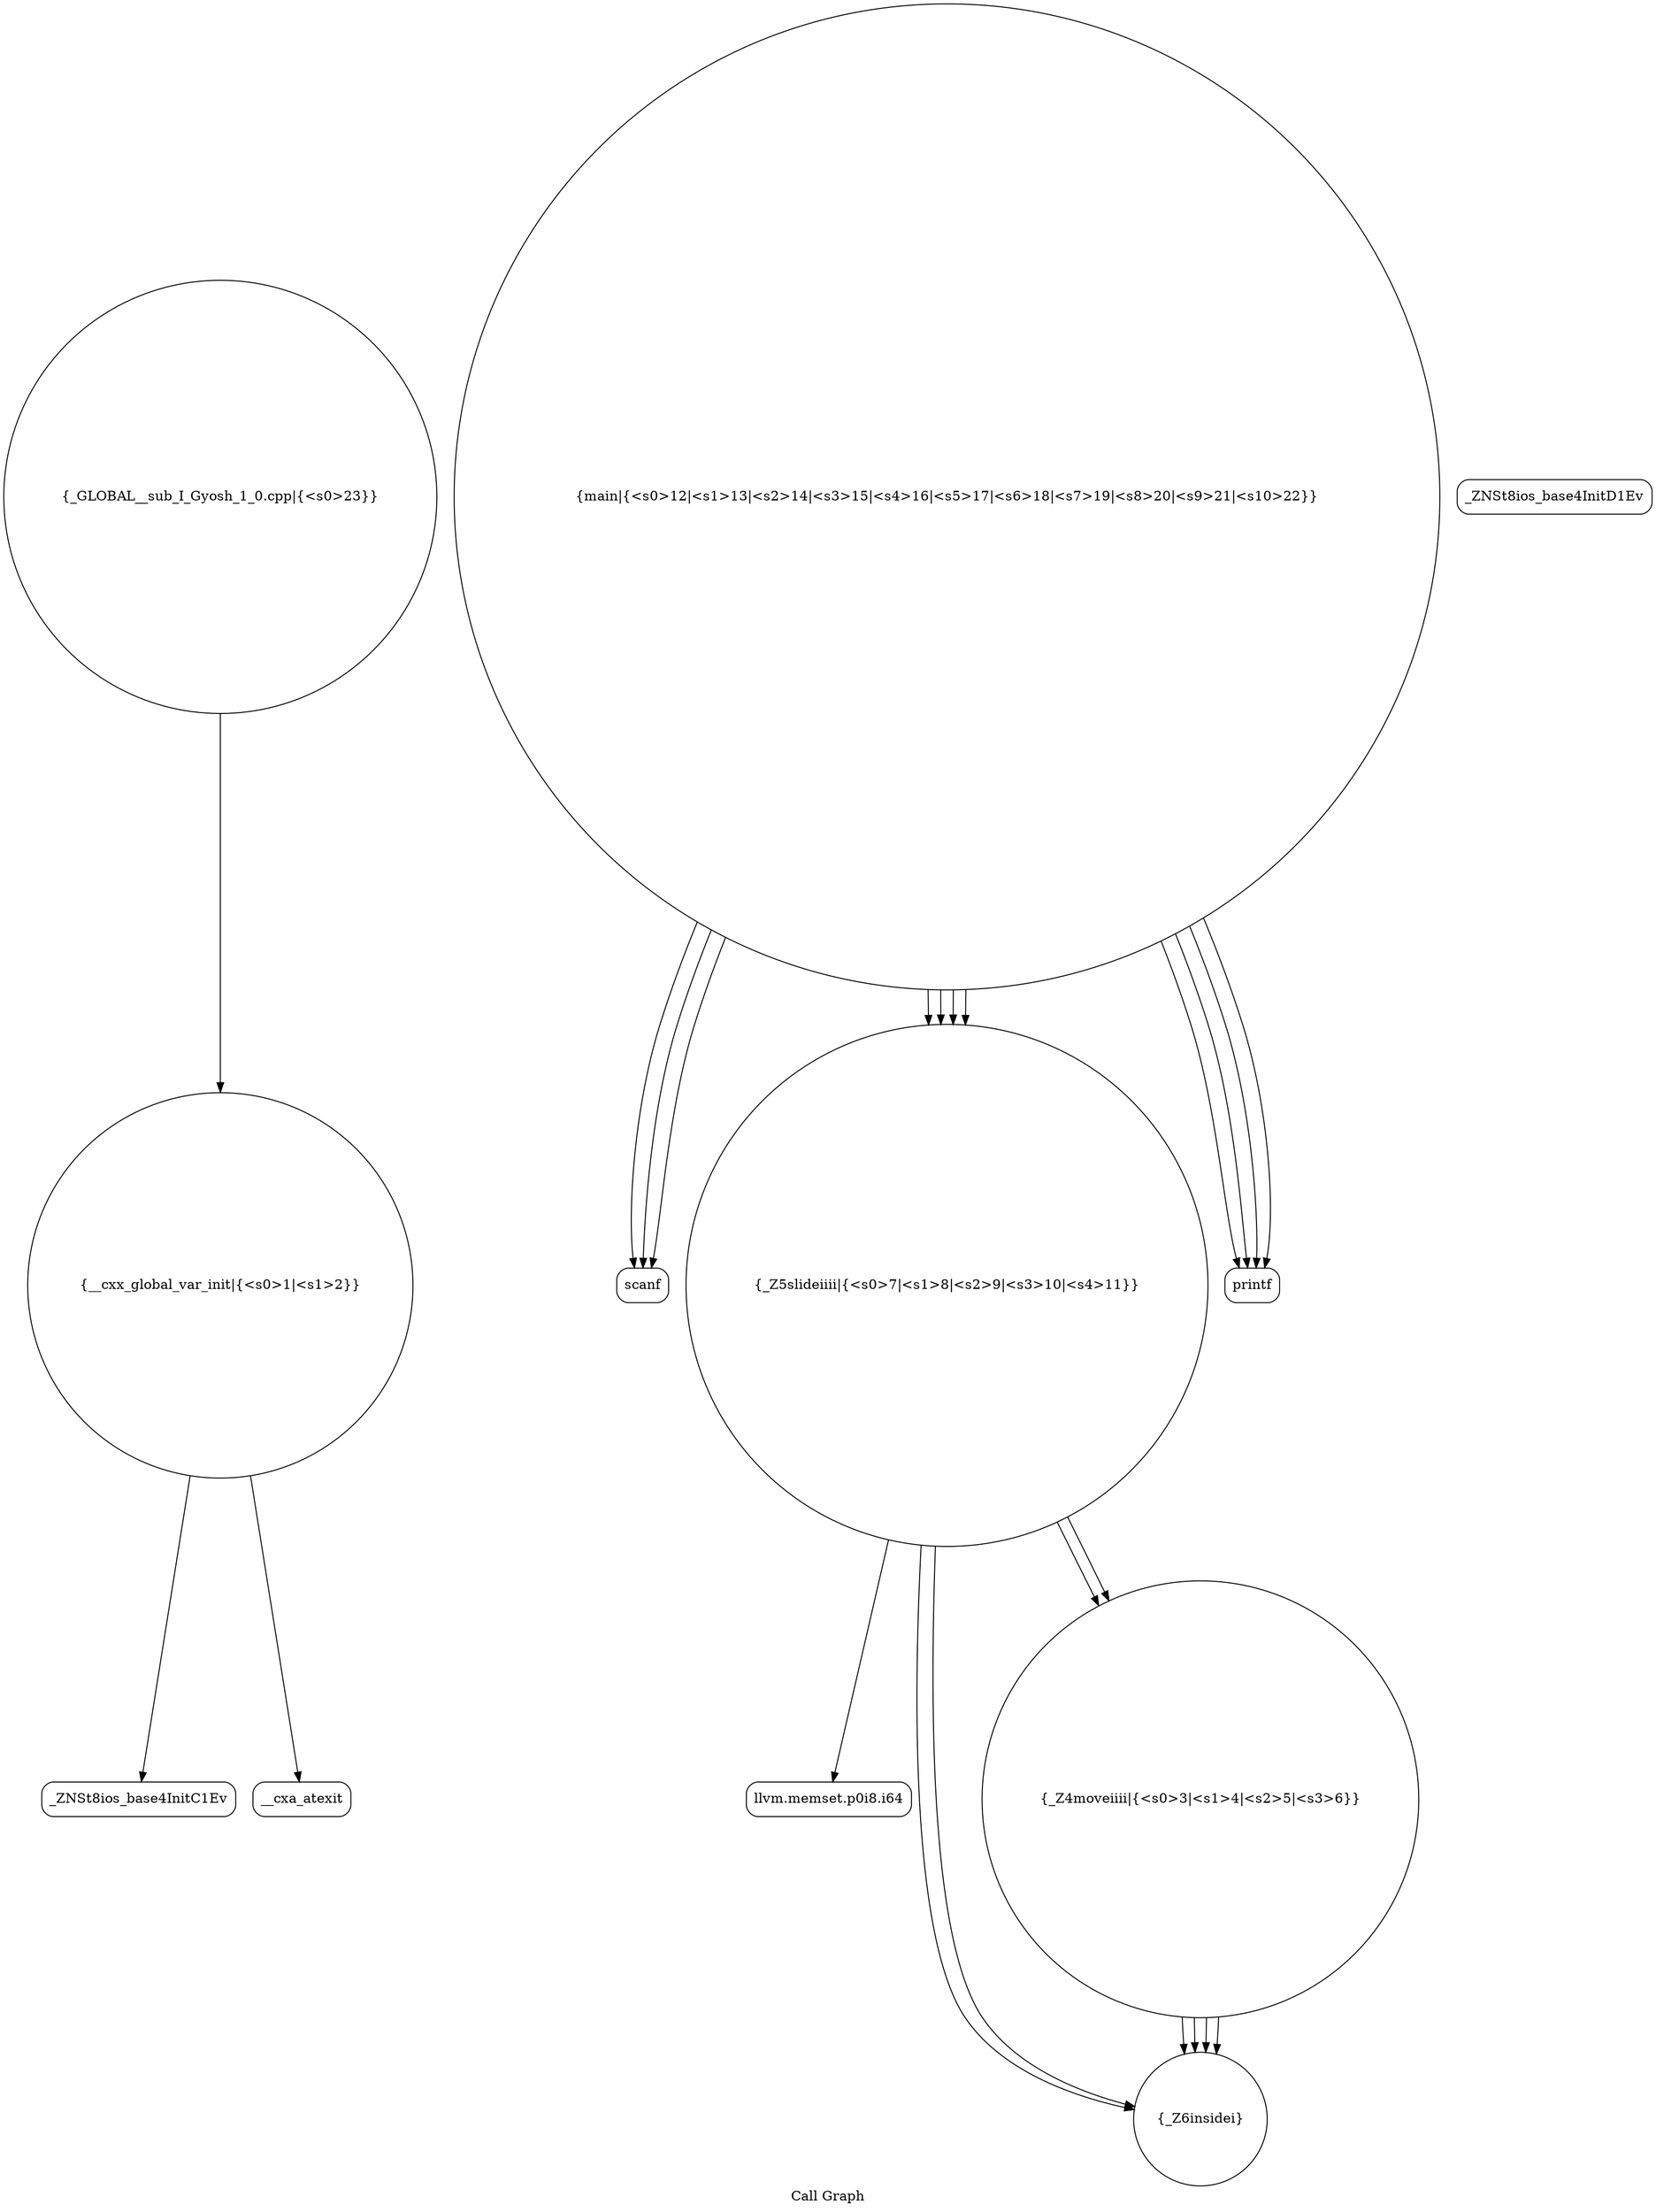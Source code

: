 digraph "Call Graph" {
	label="Call Graph";

	Node0x562310494130 [shape=record,shape=circle,label="{__cxx_global_var_init|{<s0>1|<s1>2}}"];
	Node0x562310494130:s0 -> Node0x5623104945c0[color=black];
	Node0x562310494130:s1 -> Node0x5623104946c0[color=black];
	Node0x5623104948c0 [shape=record,shape=Mrecord,label="{llvm.memset.p0i8.i64}"];
	Node0x562310494640 [shape=record,shape=Mrecord,label="{_ZNSt8ios_base4InitD1Ev}"];
	Node0x5623104949c0 [shape=record,shape=Mrecord,label="{scanf}"];
	Node0x562310494740 [shape=record,shape=circle,label="{_Z6insidei}"];
	Node0x562310494ac0 [shape=record,shape=circle,label="{_GLOBAL__sub_I_Gyosh_1_0.cpp|{<s0>23}}"];
	Node0x562310494ac0:s0 -> Node0x562310494130[color=black];
	Node0x562310494840 [shape=record,shape=circle,label="{_Z5slideiiii|{<s0>7|<s1>8|<s2>9|<s3>10|<s4>11}}"];
	Node0x562310494840:s0 -> Node0x5623104948c0[color=black];
	Node0x562310494840:s1 -> Node0x562310494740[color=black];
	Node0x562310494840:s2 -> Node0x5623104947c0[color=black];
	Node0x562310494840:s3 -> Node0x562310494740[color=black];
	Node0x562310494840:s4 -> Node0x5623104947c0[color=black];
	Node0x5623104945c0 [shape=record,shape=Mrecord,label="{_ZNSt8ios_base4InitC1Ev}"];
	Node0x562310494940 [shape=record,shape=circle,label="{main|{<s0>12|<s1>13|<s2>14|<s3>15|<s4>16|<s5>17|<s6>18|<s7>19|<s8>20|<s9>21|<s10>22}}"];
	Node0x562310494940:s0 -> Node0x5623104949c0[color=black];
	Node0x562310494940:s1 -> Node0x5623104949c0[color=black];
	Node0x562310494940:s2 -> Node0x5623104949c0[color=black];
	Node0x562310494940:s3 -> Node0x562310494840[color=black];
	Node0x562310494940:s4 -> Node0x562310494840[color=black];
	Node0x562310494940:s5 -> Node0x562310494840[color=black];
	Node0x562310494940:s6 -> Node0x562310494840[color=black];
	Node0x562310494940:s7 -> Node0x562310494a40[color=black];
	Node0x562310494940:s8 -> Node0x562310494a40[color=black];
	Node0x562310494940:s9 -> Node0x562310494a40[color=black];
	Node0x562310494940:s10 -> Node0x562310494a40[color=black];
	Node0x5623104946c0 [shape=record,shape=Mrecord,label="{__cxa_atexit}"];
	Node0x562310494a40 [shape=record,shape=Mrecord,label="{printf}"];
	Node0x5623104947c0 [shape=record,shape=circle,label="{_Z4moveiiii|{<s0>3|<s1>4|<s2>5|<s3>6}}"];
	Node0x5623104947c0:s0 -> Node0x562310494740[color=black];
	Node0x5623104947c0:s1 -> Node0x562310494740[color=black];
	Node0x5623104947c0:s2 -> Node0x562310494740[color=black];
	Node0x5623104947c0:s3 -> Node0x562310494740[color=black];
}
